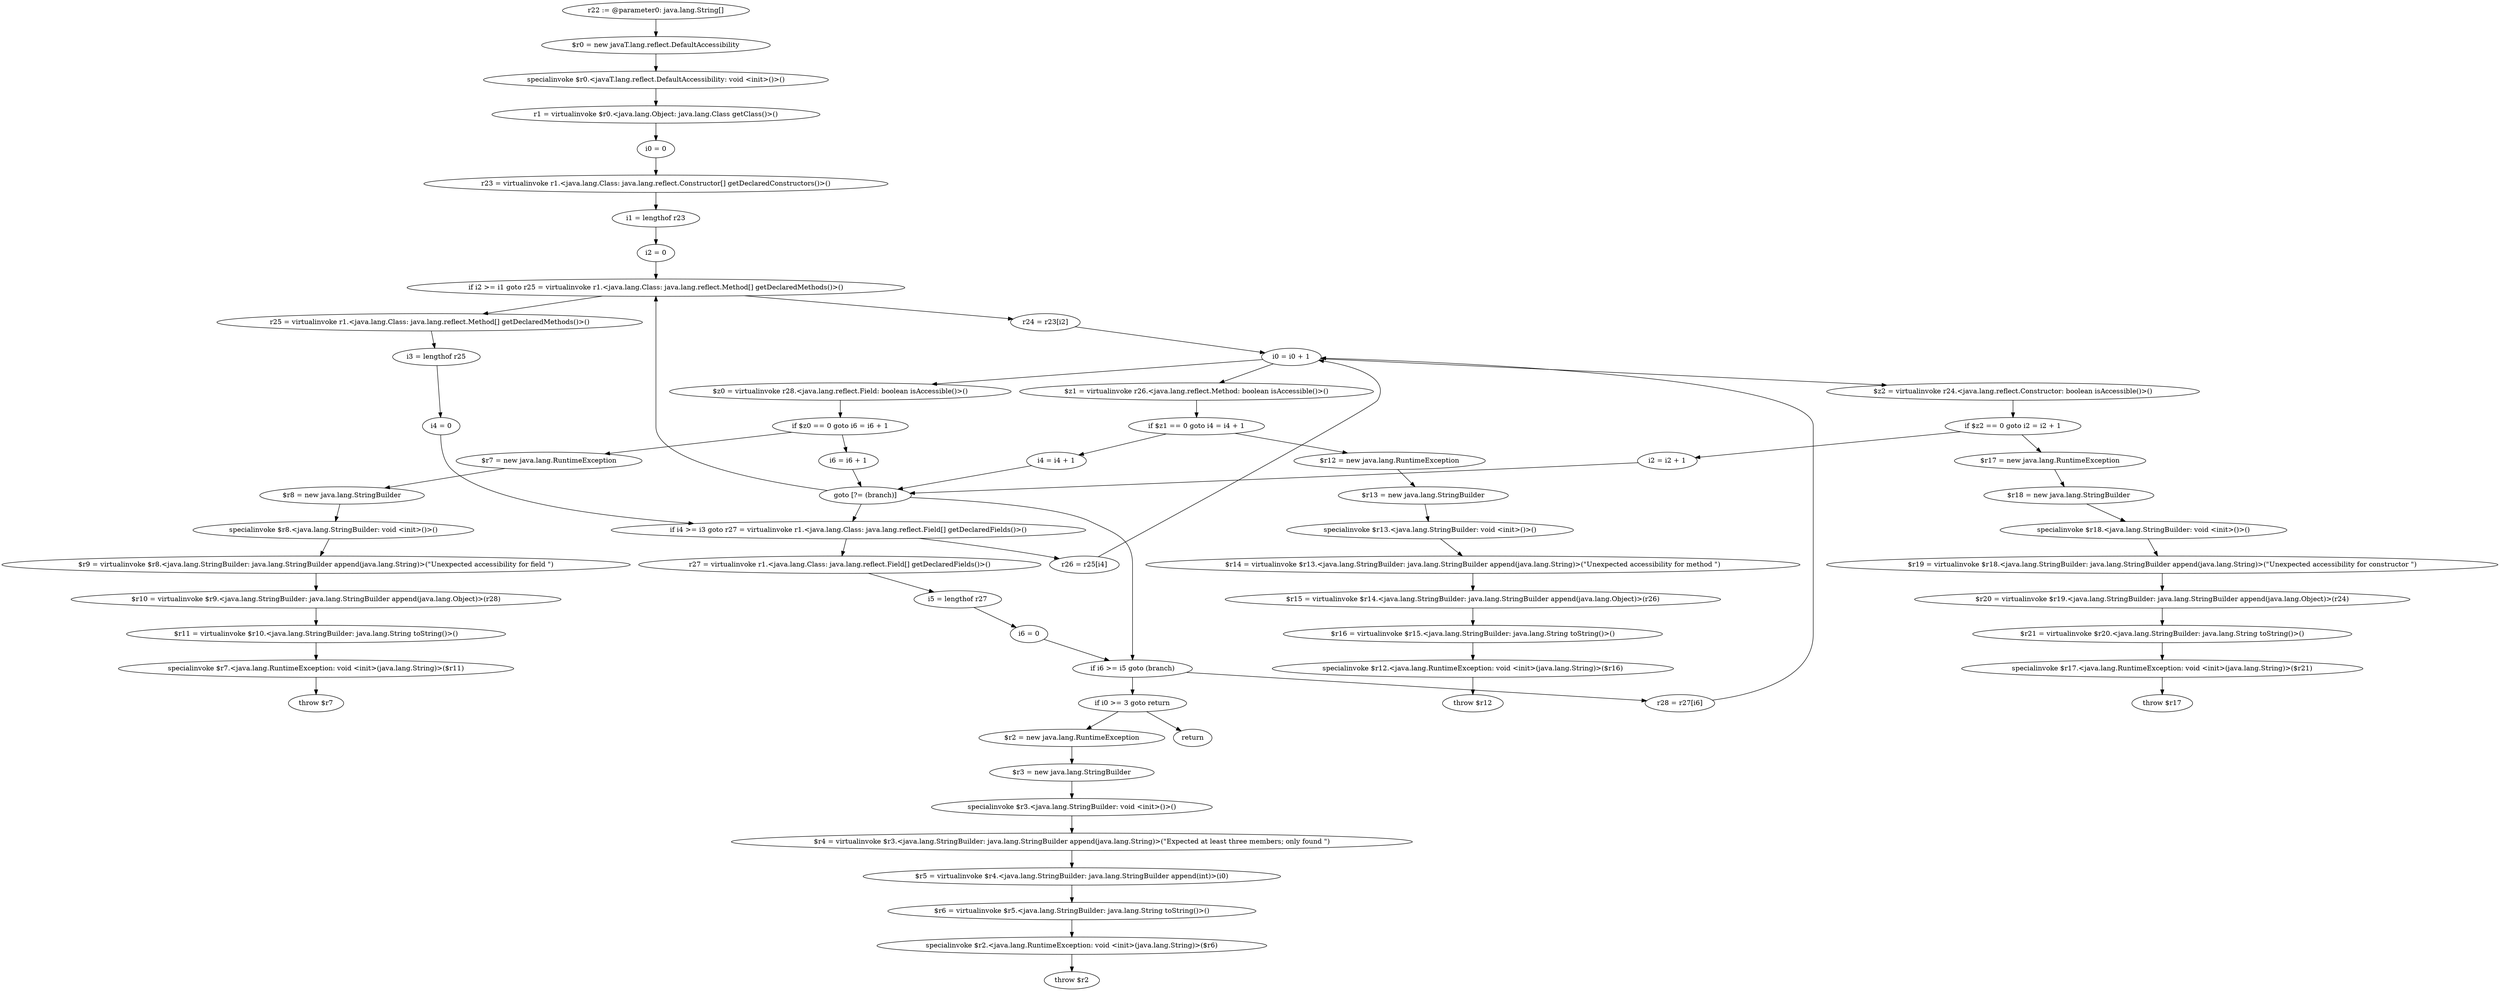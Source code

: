 digraph "unitGraph" {
    "r22 := @parameter0: java.lang.String[]"
    "$r0 = new javaT.lang.reflect.DefaultAccessibility"
    "specialinvoke $r0.<javaT.lang.reflect.DefaultAccessibility: void <init>()>()"
    "r1 = virtualinvoke $r0.<java.lang.Object: java.lang.Class getClass()>()"
    "i0 = 0"
    "r23 = virtualinvoke r1.<java.lang.Class: java.lang.reflect.Constructor[] getDeclaredConstructors()>()"
    "i1 = lengthof r23"
    "i2 = 0"
    "if i2 >= i1 goto r25 = virtualinvoke r1.<java.lang.Class: java.lang.reflect.Method[] getDeclaredMethods()>()"
    "r24 = r23[i2]"
    "i0 = i0 + 1"
    "$z2 = virtualinvoke r24.<java.lang.reflect.Constructor: boolean isAccessible()>()"
    "if $z2 == 0 goto i2 = i2 + 1"
    "$r17 = new java.lang.RuntimeException"
    "$r18 = new java.lang.StringBuilder"
    "specialinvoke $r18.<java.lang.StringBuilder: void <init>()>()"
    "$r19 = virtualinvoke $r18.<java.lang.StringBuilder: java.lang.StringBuilder append(java.lang.String)>(\"Unexpected accessibility for constructor \")"
    "$r20 = virtualinvoke $r19.<java.lang.StringBuilder: java.lang.StringBuilder append(java.lang.Object)>(r24)"
    "$r21 = virtualinvoke $r20.<java.lang.StringBuilder: java.lang.String toString()>()"
    "specialinvoke $r17.<java.lang.RuntimeException: void <init>(java.lang.String)>($r21)"
    "throw $r17"
    "i2 = i2 + 1"
    "goto [?= (branch)]"
    "r25 = virtualinvoke r1.<java.lang.Class: java.lang.reflect.Method[] getDeclaredMethods()>()"
    "i3 = lengthof r25"
    "i4 = 0"
    "if i4 >= i3 goto r27 = virtualinvoke r1.<java.lang.Class: java.lang.reflect.Field[] getDeclaredFields()>()"
    "r26 = r25[i4]"
    "$z1 = virtualinvoke r26.<java.lang.reflect.Method: boolean isAccessible()>()"
    "if $z1 == 0 goto i4 = i4 + 1"
    "$r12 = new java.lang.RuntimeException"
    "$r13 = new java.lang.StringBuilder"
    "specialinvoke $r13.<java.lang.StringBuilder: void <init>()>()"
    "$r14 = virtualinvoke $r13.<java.lang.StringBuilder: java.lang.StringBuilder append(java.lang.String)>(\"Unexpected accessibility for method \")"
    "$r15 = virtualinvoke $r14.<java.lang.StringBuilder: java.lang.StringBuilder append(java.lang.Object)>(r26)"
    "$r16 = virtualinvoke $r15.<java.lang.StringBuilder: java.lang.String toString()>()"
    "specialinvoke $r12.<java.lang.RuntimeException: void <init>(java.lang.String)>($r16)"
    "throw $r12"
    "i4 = i4 + 1"
    "r27 = virtualinvoke r1.<java.lang.Class: java.lang.reflect.Field[] getDeclaredFields()>()"
    "i5 = lengthof r27"
    "i6 = 0"
    "if i6 >= i5 goto (branch)"
    "r28 = r27[i6]"
    "$z0 = virtualinvoke r28.<java.lang.reflect.Field: boolean isAccessible()>()"
    "if $z0 == 0 goto i6 = i6 + 1"
    "$r7 = new java.lang.RuntimeException"
    "$r8 = new java.lang.StringBuilder"
    "specialinvoke $r8.<java.lang.StringBuilder: void <init>()>()"
    "$r9 = virtualinvoke $r8.<java.lang.StringBuilder: java.lang.StringBuilder append(java.lang.String)>(\"Unexpected accessibility for field \")"
    "$r10 = virtualinvoke $r9.<java.lang.StringBuilder: java.lang.StringBuilder append(java.lang.Object)>(r28)"
    "$r11 = virtualinvoke $r10.<java.lang.StringBuilder: java.lang.String toString()>()"
    "specialinvoke $r7.<java.lang.RuntimeException: void <init>(java.lang.String)>($r11)"
    "throw $r7"
    "i6 = i6 + 1"
    "if i0 >= 3 goto return"
    "$r2 = new java.lang.RuntimeException"
    "$r3 = new java.lang.StringBuilder"
    "specialinvoke $r3.<java.lang.StringBuilder: void <init>()>()"
    "$r4 = virtualinvoke $r3.<java.lang.StringBuilder: java.lang.StringBuilder append(java.lang.String)>(\"Expected at least three members; only found \")"
    "$r5 = virtualinvoke $r4.<java.lang.StringBuilder: java.lang.StringBuilder append(int)>(i0)"
    "$r6 = virtualinvoke $r5.<java.lang.StringBuilder: java.lang.String toString()>()"
    "specialinvoke $r2.<java.lang.RuntimeException: void <init>(java.lang.String)>($r6)"
    "throw $r2"
    "return"
    "r22 := @parameter0: java.lang.String[]"->"$r0 = new javaT.lang.reflect.DefaultAccessibility";
    "$r0 = new javaT.lang.reflect.DefaultAccessibility"->"specialinvoke $r0.<javaT.lang.reflect.DefaultAccessibility: void <init>()>()";
    "specialinvoke $r0.<javaT.lang.reflect.DefaultAccessibility: void <init>()>()"->"r1 = virtualinvoke $r0.<java.lang.Object: java.lang.Class getClass()>()";
    "r1 = virtualinvoke $r0.<java.lang.Object: java.lang.Class getClass()>()"->"i0 = 0";
    "i0 = 0"->"r23 = virtualinvoke r1.<java.lang.Class: java.lang.reflect.Constructor[] getDeclaredConstructors()>()";
    "r23 = virtualinvoke r1.<java.lang.Class: java.lang.reflect.Constructor[] getDeclaredConstructors()>()"->"i1 = lengthof r23";
    "i1 = lengthof r23"->"i2 = 0";
    "i2 = 0"->"if i2 >= i1 goto r25 = virtualinvoke r1.<java.lang.Class: java.lang.reflect.Method[] getDeclaredMethods()>()";
    "if i2 >= i1 goto r25 = virtualinvoke r1.<java.lang.Class: java.lang.reflect.Method[] getDeclaredMethods()>()"->"r24 = r23[i2]";
    "if i2 >= i1 goto r25 = virtualinvoke r1.<java.lang.Class: java.lang.reflect.Method[] getDeclaredMethods()>()"->"r25 = virtualinvoke r1.<java.lang.Class: java.lang.reflect.Method[] getDeclaredMethods()>()";
    "r24 = r23[i2]"->"i0 = i0 + 1";
    "i0 = i0 + 1"->"$z2 = virtualinvoke r24.<java.lang.reflect.Constructor: boolean isAccessible()>()";
    "$z2 = virtualinvoke r24.<java.lang.reflect.Constructor: boolean isAccessible()>()"->"if $z2 == 0 goto i2 = i2 + 1";
    "if $z2 == 0 goto i2 = i2 + 1"->"$r17 = new java.lang.RuntimeException";
    "if $z2 == 0 goto i2 = i2 + 1"->"i2 = i2 + 1";
    "$r17 = new java.lang.RuntimeException"->"$r18 = new java.lang.StringBuilder";
    "$r18 = new java.lang.StringBuilder"->"specialinvoke $r18.<java.lang.StringBuilder: void <init>()>()";
    "specialinvoke $r18.<java.lang.StringBuilder: void <init>()>()"->"$r19 = virtualinvoke $r18.<java.lang.StringBuilder: java.lang.StringBuilder append(java.lang.String)>(\"Unexpected accessibility for constructor \")";
    "$r19 = virtualinvoke $r18.<java.lang.StringBuilder: java.lang.StringBuilder append(java.lang.String)>(\"Unexpected accessibility for constructor \")"->"$r20 = virtualinvoke $r19.<java.lang.StringBuilder: java.lang.StringBuilder append(java.lang.Object)>(r24)";
    "$r20 = virtualinvoke $r19.<java.lang.StringBuilder: java.lang.StringBuilder append(java.lang.Object)>(r24)"->"$r21 = virtualinvoke $r20.<java.lang.StringBuilder: java.lang.String toString()>()";
    "$r21 = virtualinvoke $r20.<java.lang.StringBuilder: java.lang.String toString()>()"->"specialinvoke $r17.<java.lang.RuntimeException: void <init>(java.lang.String)>($r21)";
    "specialinvoke $r17.<java.lang.RuntimeException: void <init>(java.lang.String)>($r21)"->"throw $r17";
    "i2 = i2 + 1"->"goto [?= (branch)]";
    "goto [?= (branch)]"->"if i2 >= i1 goto r25 = virtualinvoke r1.<java.lang.Class: java.lang.reflect.Method[] getDeclaredMethods()>()";
    "r25 = virtualinvoke r1.<java.lang.Class: java.lang.reflect.Method[] getDeclaredMethods()>()"->"i3 = lengthof r25";
    "i3 = lengthof r25"->"i4 = 0";
    "i4 = 0"->"if i4 >= i3 goto r27 = virtualinvoke r1.<java.lang.Class: java.lang.reflect.Field[] getDeclaredFields()>()";
    "if i4 >= i3 goto r27 = virtualinvoke r1.<java.lang.Class: java.lang.reflect.Field[] getDeclaredFields()>()"->"r26 = r25[i4]";
    "if i4 >= i3 goto r27 = virtualinvoke r1.<java.lang.Class: java.lang.reflect.Field[] getDeclaredFields()>()"->"r27 = virtualinvoke r1.<java.lang.Class: java.lang.reflect.Field[] getDeclaredFields()>()";
    "r26 = r25[i4]"->"i0 = i0 + 1";
    "i0 = i0 + 1"->"$z1 = virtualinvoke r26.<java.lang.reflect.Method: boolean isAccessible()>()";
    "$z1 = virtualinvoke r26.<java.lang.reflect.Method: boolean isAccessible()>()"->"if $z1 == 0 goto i4 = i4 + 1";
    "if $z1 == 0 goto i4 = i4 + 1"->"$r12 = new java.lang.RuntimeException";
    "if $z1 == 0 goto i4 = i4 + 1"->"i4 = i4 + 1";
    "$r12 = new java.lang.RuntimeException"->"$r13 = new java.lang.StringBuilder";
    "$r13 = new java.lang.StringBuilder"->"specialinvoke $r13.<java.lang.StringBuilder: void <init>()>()";
    "specialinvoke $r13.<java.lang.StringBuilder: void <init>()>()"->"$r14 = virtualinvoke $r13.<java.lang.StringBuilder: java.lang.StringBuilder append(java.lang.String)>(\"Unexpected accessibility for method \")";
    "$r14 = virtualinvoke $r13.<java.lang.StringBuilder: java.lang.StringBuilder append(java.lang.String)>(\"Unexpected accessibility for method \")"->"$r15 = virtualinvoke $r14.<java.lang.StringBuilder: java.lang.StringBuilder append(java.lang.Object)>(r26)";
    "$r15 = virtualinvoke $r14.<java.lang.StringBuilder: java.lang.StringBuilder append(java.lang.Object)>(r26)"->"$r16 = virtualinvoke $r15.<java.lang.StringBuilder: java.lang.String toString()>()";
    "$r16 = virtualinvoke $r15.<java.lang.StringBuilder: java.lang.String toString()>()"->"specialinvoke $r12.<java.lang.RuntimeException: void <init>(java.lang.String)>($r16)";
    "specialinvoke $r12.<java.lang.RuntimeException: void <init>(java.lang.String)>($r16)"->"throw $r12";
    "i4 = i4 + 1"->"goto [?= (branch)]";
    "goto [?= (branch)]"->"if i4 >= i3 goto r27 = virtualinvoke r1.<java.lang.Class: java.lang.reflect.Field[] getDeclaredFields()>()";
    "r27 = virtualinvoke r1.<java.lang.Class: java.lang.reflect.Field[] getDeclaredFields()>()"->"i5 = lengthof r27";
    "i5 = lengthof r27"->"i6 = 0";
    "i6 = 0"->"if i6 >= i5 goto (branch)";
    "if i6 >= i5 goto (branch)"->"r28 = r27[i6]";
    "if i6 >= i5 goto (branch)"->"if i0 >= 3 goto return";
    "r28 = r27[i6]"->"i0 = i0 + 1";
    "i0 = i0 + 1"->"$z0 = virtualinvoke r28.<java.lang.reflect.Field: boolean isAccessible()>()";
    "$z0 = virtualinvoke r28.<java.lang.reflect.Field: boolean isAccessible()>()"->"if $z0 == 0 goto i6 = i6 + 1";
    "if $z0 == 0 goto i6 = i6 + 1"->"$r7 = new java.lang.RuntimeException";
    "if $z0 == 0 goto i6 = i6 + 1"->"i6 = i6 + 1";
    "$r7 = new java.lang.RuntimeException"->"$r8 = new java.lang.StringBuilder";
    "$r8 = new java.lang.StringBuilder"->"specialinvoke $r8.<java.lang.StringBuilder: void <init>()>()";
    "specialinvoke $r8.<java.lang.StringBuilder: void <init>()>()"->"$r9 = virtualinvoke $r8.<java.lang.StringBuilder: java.lang.StringBuilder append(java.lang.String)>(\"Unexpected accessibility for field \")";
    "$r9 = virtualinvoke $r8.<java.lang.StringBuilder: java.lang.StringBuilder append(java.lang.String)>(\"Unexpected accessibility for field \")"->"$r10 = virtualinvoke $r9.<java.lang.StringBuilder: java.lang.StringBuilder append(java.lang.Object)>(r28)";
    "$r10 = virtualinvoke $r9.<java.lang.StringBuilder: java.lang.StringBuilder append(java.lang.Object)>(r28)"->"$r11 = virtualinvoke $r10.<java.lang.StringBuilder: java.lang.String toString()>()";
    "$r11 = virtualinvoke $r10.<java.lang.StringBuilder: java.lang.String toString()>()"->"specialinvoke $r7.<java.lang.RuntimeException: void <init>(java.lang.String)>($r11)";
    "specialinvoke $r7.<java.lang.RuntimeException: void <init>(java.lang.String)>($r11)"->"throw $r7";
    "i6 = i6 + 1"->"goto [?= (branch)]";
    "goto [?= (branch)]"->"if i6 >= i5 goto (branch)";
    "if i0 >= 3 goto return"->"$r2 = new java.lang.RuntimeException";
    "if i0 >= 3 goto return"->"return";
    "$r2 = new java.lang.RuntimeException"->"$r3 = new java.lang.StringBuilder";
    "$r3 = new java.lang.StringBuilder"->"specialinvoke $r3.<java.lang.StringBuilder: void <init>()>()";
    "specialinvoke $r3.<java.lang.StringBuilder: void <init>()>()"->"$r4 = virtualinvoke $r3.<java.lang.StringBuilder: java.lang.StringBuilder append(java.lang.String)>(\"Expected at least three members; only found \")";
    "$r4 = virtualinvoke $r3.<java.lang.StringBuilder: java.lang.StringBuilder append(java.lang.String)>(\"Expected at least three members; only found \")"->"$r5 = virtualinvoke $r4.<java.lang.StringBuilder: java.lang.StringBuilder append(int)>(i0)";
    "$r5 = virtualinvoke $r4.<java.lang.StringBuilder: java.lang.StringBuilder append(int)>(i0)"->"$r6 = virtualinvoke $r5.<java.lang.StringBuilder: java.lang.String toString()>()";
    "$r6 = virtualinvoke $r5.<java.lang.StringBuilder: java.lang.String toString()>()"->"specialinvoke $r2.<java.lang.RuntimeException: void <init>(java.lang.String)>($r6)";
    "specialinvoke $r2.<java.lang.RuntimeException: void <init>(java.lang.String)>($r6)"->"throw $r2";
}
